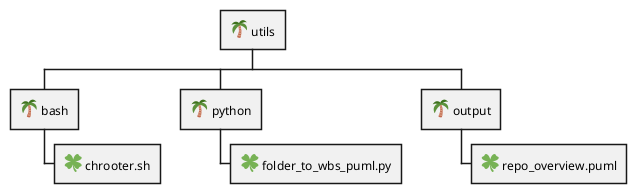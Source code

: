 @startwbs

* <:palm_tree:> utils
** <:palm_tree:> bash
*** <:four_leaf_clover:> chrooter.sh
** <:palm_tree:> python
*** <:four_leaf_clover:> folder_to_wbs_puml.py
** <:palm_tree:> output
*** <:four_leaf_clover:> repo_overview.puml

@endwbs
